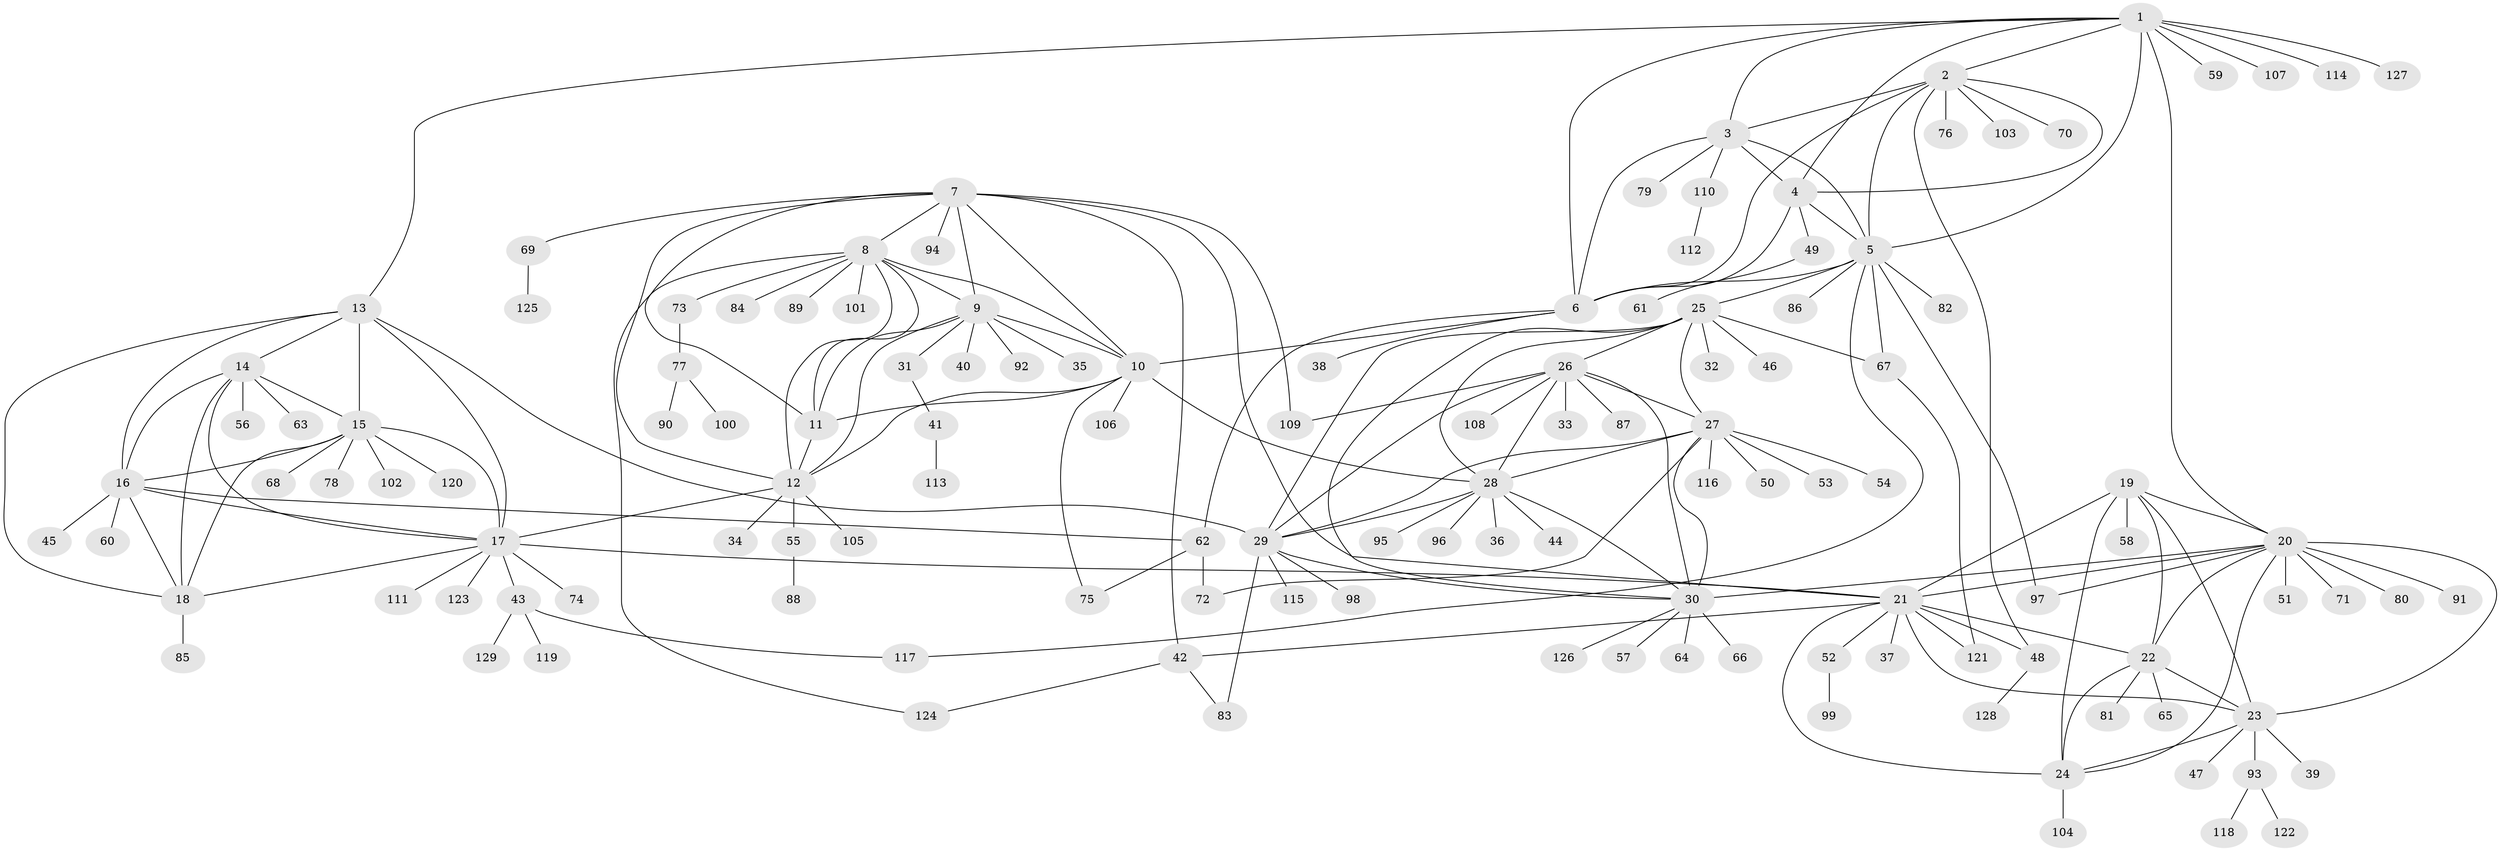 // Generated by graph-tools (version 1.1) at 2025/37/03/09/25 02:37:31]
// undirected, 129 vertices, 196 edges
graph export_dot {
graph [start="1"]
  node [color=gray90,style=filled];
  1;
  2;
  3;
  4;
  5;
  6;
  7;
  8;
  9;
  10;
  11;
  12;
  13;
  14;
  15;
  16;
  17;
  18;
  19;
  20;
  21;
  22;
  23;
  24;
  25;
  26;
  27;
  28;
  29;
  30;
  31;
  32;
  33;
  34;
  35;
  36;
  37;
  38;
  39;
  40;
  41;
  42;
  43;
  44;
  45;
  46;
  47;
  48;
  49;
  50;
  51;
  52;
  53;
  54;
  55;
  56;
  57;
  58;
  59;
  60;
  61;
  62;
  63;
  64;
  65;
  66;
  67;
  68;
  69;
  70;
  71;
  72;
  73;
  74;
  75;
  76;
  77;
  78;
  79;
  80;
  81;
  82;
  83;
  84;
  85;
  86;
  87;
  88;
  89;
  90;
  91;
  92;
  93;
  94;
  95;
  96;
  97;
  98;
  99;
  100;
  101;
  102;
  103;
  104;
  105;
  106;
  107;
  108;
  109;
  110;
  111;
  112;
  113;
  114;
  115;
  116;
  117;
  118;
  119;
  120;
  121;
  122;
  123;
  124;
  125;
  126;
  127;
  128;
  129;
  1 -- 2;
  1 -- 3;
  1 -- 4;
  1 -- 5;
  1 -- 6;
  1 -- 13;
  1 -- 20;
  1 -- 59;
  1 -- 107;
  1 -- 114;
  1 -- 127;
  2 -- 3;
  2 -- 4;
  2 -- 5;
  2 -- 6;
  2 -- 48;
  2 -- 70;
  2 -- 76;
  2 -- 103;
  3 -- 4;
  3 -- 5;
  3 -- 6;
  3 -- 79;
  3 -- 110;
  4 -- 5;
  4 -- 6;
  4 -- 49;
  5 -- 6;
  5 -- 25;
  5 -- 67;
  5 -- 82;
  5 -- 86;
  5 -- 97;
  5 -- 117;
  6 -- 10;
  6 -- 38;
  6 -- 62;
  7 -- 8;
  7 -- 9;
  7 -- 10;
  7 -- 11;
  7 -- 12;
  7 -- 21;
  7 -- 42;
  7 -- 69;
  7 -- 94;
  7 -- 109;
  8 -- 9;
  8 -- 10;
  8 -- 11;
  8 -- 12;
  8 -- 73;
  8 -- 84;
  8 -- 89;
  8 -- 101;
  8 -- 124;
  9 -- 10;
  9 -- 11;
  9 -- 12;
  9 -- 31;
  9 -- 35;
  9 -- 40;
  9 -- 92;
  10 -- 11;
  10 -- 12;
  10 -- 28;
  10 -- 75;
  10 -- 106;
  11 -- 12;
  12 -- 17;
  12 -- 34;
  12 -- 55;
  12 -- 105;
  13 -- 14;
  13 -- 15;
  13 -- 16;
  13 -- 17;
  13 -- 18;
  13 -- 29;
  14 -- 15;
  14 -- 16;
  14 -- 17;
  14 -- 18;
  14 -- 56;
  14 -- 63;
  15 -- 16;
  15 -- 17;
  15 -- 18;
  15 -- 68;
  15 -- 78;
  15 -- 102;
  15 -- 120;
  16 -- 17;
  16 -- 18;
  16 -- 45;
  16 -- 60;
  16 -- 62;
  17 -- 18;
  17 -- 21;
  17 -- 43;
  17 -- 74;
  17 -- 111;
  17 -- 123;
  18 -- 85;
  19 -- 20;
  19 -- 21;
  19 -- 22;
  19 -- 23;
  19 -- 24;
  19 -- 58;
  20 -- 21;
  20 -- 22;
  20 -- 23;
  20 -- 24;
  20 -- 30;
  20 -- 51;
  20 -- 71;
  20 -- 80;
  20 -- 91;
  20 -- 97;
  21 -- 22;
  21 -- 23;
  21 -- 24;
  21 -- 37;
  21 -- 42;
  21 -- 48;
  21 -- 52;
  21 -- 121;
  22 -- 23;
  22 -- 24;
  22 -- 65;
  22 -- 81;
  23 -- 24;
  23 -- 39;
  23 -- 47;
  23 -- 93;
  24 -- 104;
  25 -- 26;
  25 -- 27;
  25 -- 28;
  25 -- 29;
  25 -- 30;
  25 -- 32;
  25 -- 46;
  25 -- 67;
  26 -- 27;
  26 -- 28;
  26 -- 29;
  26 -- 30;
  26 -- 33;
  26 -- 87;
  26 -- 108;
  26 -- 109;
  27 -- 28;
  27 -- 29;
  27 -- 30;
  27 -- 50;
  27 -- 53;
  27 -- 54;
  27 -- 72;
  27 -- 116;
  28 -- 29;
  28 -- 30;
  28 -- 36;
  28 -- 44;
  28 -- 95;
  28 -- 96;
  29 -- 30;
  29 -- 83;
  29 -- 98;
  29 -- 115;
  30 -- 57;
  30 -- 64;
  30 -- 66;
  30 -- 126;
  31 -- 41;
  41 -- 113;
  42 -- 83;
  42 -- 124;
  43 -- 117;
  43 -- 119;
  43 -- 129;
  48 -- 128;
  49 -- 61;
  52 -- 99;
  55 -- 88;
  62 -- 72;
  62 -- 75;
  67 -- 121;
  69 -- 125;
  73 -- 77;
  77 -- 90;
  77 -- 100;
  93 -- 118;
  93 -- 122;
  110 -- 112;
}
